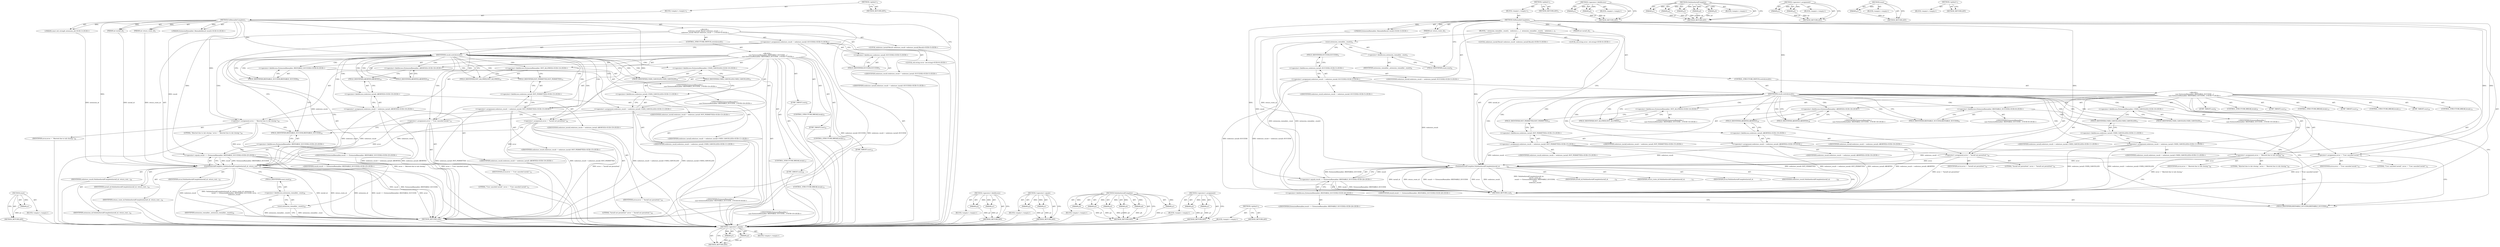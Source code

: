 digraph "&lt;global&gt;" {
vulnerable_132 [label=<(METHOD,&lt;operator&gt;.equals)>];
vulnerable_133 [label=<(PARAM,p1)>];
vulnerable_134 [label=<(PARAM,p2)>];
vulnerable_135 [label=<(BLOCK,&lt;empty&gt;,&lt;empty&gt;)>];
vulnerable_136 [label=<(METHOD_RETURN,ANY)>];
vulnerable_6 [label=<(METHOD,&lt;global&gt;)<SUB>1</SUB>>];
vulnerable_7 [label=<(BLOCK,&lt;empty&gt;,&lt;empty&gt;)<SUB>1</SUB>>];
vulnerable_8 [label=<(METHOD,OnReenableComplete)<SUB>1</SUB>>];
vulnerable_9 [label=<(PARAM,int install_id)<SUB>1</SUB>>];
vulnerable_10 [label=<(PARAM,int return_route_id)<SUB>2</SUB>>];
vulnerable_11 [label="<(PARAM,ExtensionReenabler::ReenableResult result)<SUB>3</SUB>>"];
vulnerable_12 [label=<(BLOCK,{
  extension_reenabler_.reset();
   webstore_i...,{
  extension_reenabler_.reset();
   webstore_i...)<SUB>3</SUB>>];
vulnerable_13 [label=<(reset,extension_reenabler_.reset())<SUB>4</SUB>>];
vulnerable_14 [label=<(&lt;operator&gt;.fieldAccess,extension_reenabler_.reset)<SUB>4</SUB>>];
vulnerable_15 [label=<(IDENTIFIER,extension_reenabler_,extension_reenabler_.reset())<SUB>4</SUB>>];
vulnerable_16 [label=<(FIELD_IDENTIFIER,reset,reset)<SUB>4</SUB>>];
vulnerable_17 [label="<(LOCAL,webstore_install.Result webstore_result: webstore_install.Result)<SUB>5</SUB>>"];
vulnerable_18 [label="<(&lt;operator&gt;.assignment,webstore_result = webstore_install::SUCCESS)<SUB>5</SUB>>"];
vulnerable_19 [label="<(IDENTIFIER,webstore_result,webstore_result = webstore_install::SUCCESS)<SUB>5</SUB>>"];
vulnerable_20 [label="<(&lt;operator&gt;.fieldAccess,webstore_install::SUCCESS)<SUB>5</SUB>>"];
vulnerable_21 [label="<(IDENTIFIER,webstore_install,webstore_result = webstore_install::SUCCESS)<SUB>5</SUB>>"];
vulnerable_22 [label=<(FIELD_IDENTIFIER,SUCCESS,SUCCESS)<SUB>5</SUB>>];
vulnerable_23 [label="<(LOCAL,std.string error: std.string)<SUB>6</SUB>>"];
vulnerable_24 [label=<(CONTROL_STRUCTURE,SWITCH,switch(result))<SUB>7</SUB>>];
vulnerable_25 [label=<(IDENTIFIER,result,switch(result))<SUB>7</SUB>>];
vulnerable_26 [label="<(BLOCK,{
    case ExtensionReenabler::REENABLE_SUCCESS...,{
    case ExtensionReenabler::REENABLE_SUCCESS...)<SUB>7</SUB>>"];
vulnerable_27 [label=<(JUMP_TARGET,case)<SUB>8</SUB>>];
vulnerable_28 [label="<(&lt;operator&gt;.fieldAccess,ExtensionReenabler::REENABLE_SUCCESS)<SUB>8</SUB>>"];
vulnerable_29 [label="<(IDENTIFIER,ExtensionReenabler,{
    case ExtensionReenabler::REENABLE_SUCCESS...)<SUB>8</SUB>>"];
vulnerable_30 [label=<(FIELD_IDENTIFIER,REENABLE_SUCCESS,REENABLE_SUCCESS)<SUB>8</SUB>>];
vulnerable_31 [label=<(CONTROL_STRUCTURE,BREAK,break;)<SUB>9</SUB>>];
vulnerable_32 [label=<(JUMP_TARGET,case)<SUB>10</SUB>>];
vulnerable_33 [label="<(&lt;operator&gt;.fieldAccess,ExtensionReenabler::USER_CANCELED)<SUB>10</SUB>>"];
vulnerable_34 [label="<(IDENTIFIER,ExtensionReenabler,{
    case ExtensionReenabler::REENABLE_SUCCESS...)<SUB>10</SUB>>"];
vulnerable_35 [label=<(FIELD_IDENTIFIER,USER_CANCELED,USER_CANCELED)<SUB>10</SUB>>];
vulnerable_36 [label="<(&lt;operator&gt;.assignment,webstore_result = webstore_install::USER_CANCELLED)<SUB>11</SUB>>"];
vulnerable_37 [label="<(IDENTIFIER,webstore_result,webstore_result = webstore_install::USER_CANCELLED)<SUB>11</SUB>>"];
vulnerable_38 [label="<(&lt;operator&gt;.fieldAccess,webstore_install::USER_CANCELLED)<SUB>11</SUB>>"];
vulnerable_39 [label="<(IDENTIFIER,webstore_install,webstore_result = webstore_install::USER_CANCELLED)<SUB>11</SUB>>"];
vulnerable_40 [label=<(FIELD_IDENTIFIER,USER_CANCELLED,USER_CANCELLED)<SUB>11</SUB>>];
vulnerable_41 [label=<(&lt;operator&gt;.assignment,error = &quot;User canceled install.&quot;)<SUB>12</SUB>>];
vulnerable_42 [label=<(IDENTIFIER,error,error = &quot;User canceled install.&quot;)<SUB>12</SUB>>];
vulnerable_43 [label=<(LITERAL,&quot;User canceled install.&quot;,error = &quot;User canceled install.&quot;)<SUB>12</SUB>>];
vulnerable_44 [label=<(CONTROL_STRUCTURE,BREAK,break;)<SUB>13</SUB>>];
vulnerable_45 [label=<(JUMP_TARGET,case)<SUB>14</SUB>>];
vulnerable_46 [label="<(&lt;operator&gt;.fieldAccess,ExtensionReenabler::NOT_ALLOWED)<SUB>14</SUB>>"];
vulnerable_47 [label="<(IDENTIFIER,ExtensionReenabler,{
    case ExtensionReenabler::REENABLE_SUCCESS...)<SUB>14</SUB>>"];
vulnerable_48 [label=<(FIELD_IDENTIFIER,NOT_ALLOWED,NOT_ALLOWED)<SUB>14</SUB>>];
vulnerable_49 [label="<(&lt;operator&gt;.assignment,webstore_result = webstore_install::NOT_PERMITTED)<SUB>15</SUB>>"];
vulnerable_50 [label="<(IDENTIFIER,webstore_result,webstore_result = webstore_install::NOT_PERMITTED)<SUB>15</SUB>>"];
vulnerable_51 [label="<(&lt;operator&gt;.fieldAccess,webstore_install::NOT_PERMITTED)<SUB>15</SUB>>"];
vulnerable_52 [label="<(IDENTIFIER,webstore_install,webstore_result = webstore_install::NOT_PERMITTED)<SUB>15</SUB>>"];
vulnerable_53 [label=<(FIELD_IDENTIFIER,NOT_PERMITTED,NOT_PERMITTED)<SUB>15</SUB>>];
vulnerable_54 [label=<(&lt;operator&gt;.assignment,error = &quot;Install not permitted.&quot;)<SUB>16</SUB>>];
vulnerable_55 [label=<(IDENTIFIER,error,error = &quot;Install not permitted.&quot;)<SUB>16</SUB>>];
vulnerable_56 [label=<(LITERAL,&quot;Install not permitted.&quot;,error = &quot;Install not permitted.&quot;)<SUB>16</SUB>>];
vulnerable_57 [label=<(CONTROL_STRUCTURE,BREAK,break;)<SUB>17</SUB>>];
vulnerable_58 [label=<(JUMP_TARGET,case)<SUB>18</SUB>>];
vulnerable_59 [label="<(&lt;operator&gt;.fieldAccess,ExtensionReenabler::ABORTED)<SUB>18</SUB>>"];
vulnerable_60 [label="<(IDENTIFIER,ExtensionReenabler,{
    case ExtensionReenabler::REENABLE_SUCCESS...)<SUB>18</SUB>>"];
vulnerable_61 [label=<(FIELD_IDENTIFIER,ABORTED,ABORTED)<SUB>18</SUB>>];
vulnerable_62 [label="<(&lt;operator&gt;.assignment,webstore_result = webstore_install::ABORTED)<SUB>19</SUB>>"];
vulnerable_63 [label="<(IDENTIFIER,webstore_result,webstore_result = webstore_install::ABORTED)<SUB>19</SUB>>"];
vulnerable_64 [label="<(&lt;operator&gt;.fieldAccess,webstore_install::ABORTED)<SUB>19</SUB>>"];
vulnerable_65 [label="<(IDENTIFIER,webstore_install,webstore_result = webstore_install::ABORTED)<SUB>19</SUB>>"];
vulnerable_66 [label=<(FIELD_IDENTIFIER,ABORTED,ABORTED)<SUB>19</SUB>>];
vulnerable_67 [label=<(&lt;operator&gt;.assignment,error = &quot;Aborted due to tab closing.&quot;)<SUB>20</SUB>>];
vulnerable_68 [label=<(IDENTIFIER,error,error = &quot;Aborted due to tab closing.&quot;)<SUB>20</SUB>>];
vulnerable_69 [label=<(LITERAL,&quot;Aborted due to tab closing.&quot;,error = &quot;Aborted due to tab closing.&quot;)<SUB>20</SUB>>];
vulnerable_70 [label=<(CONTROL_STRUCTURE,BREAK,break;)<SUB>21</SUB>>];
vulnerable_71 [label=<(OnInlineInstallComplete,OnInlineInstallComplete(install_id,
           ...)<SUB>24</SUB>>];
vulnerable_72 [label=<(IDENTIFIER,install_id,OnInlineInstallComplete(install_id,
           ...)<SUB>24</SUB>>];
vulnerable_73 [label=<(IDENTIFIER,return_route_id,OnInlineInstallComplete(install_id,
           ...)<SUB>25</SUB>>];
vulnerable_74 [label="<(&lt;operator&gt;.equals,result == ExtensionReenabler::REENABLE_SUCCESS)<SUB>26</SUB>>"];
vulnerable_75 [label="<(IDENTIFIER,result,result == ExtensionReenabler::REENABLE_SUCCESS)<SUB>26</SUB>>"];
vulnerable_76 [label="<(&lt;operator&gt;.fieldAccess,ExtensionReenabler::REENABLE_SUCCESS)<SUB>26</SUB>>"];
vulnerable_77 [label="<(IDENTIFIER,ExtensionReenabler,result == ExtensionReenabler::REENABLE_SUCCESS)<SUB>26</SUB>>"];
vulnerable_78 [label=<(FIELD_IDENTIFIER,REENABLE_SUCCESS,REENABLE_SUCCESS)<SUB>26</SUB>>];
vulnerable_79 [label=<(IDENTIFIER,error,OnInlineInstallComplete(install_id,
           ...)<SUB>27</SUB>>];
vulnerable_80 [label=<(IDENTIFIER,webstore_result,OnInlineInstallComplete(install_id,
           ...)<SUB>28</SUB>>];
vulnerable_81 [label=<(METHOD_RETURN,void)<SUB>1</SUB>>];
vulnerable_83 [label=<(METHOD_RETURN,ANY)<SUB>1</SUB>>];
vulnerable_114 [label=<(METHOD,&lt;operator&gt;.fieldAccess)>];
vulnerable_115 [label=<(PARAM,p1)>];
vulnerable_116 [label=<(PARAM,p2)>];
vulnerable_117 [label=<(BLOCK,&lt;empty&gt;,&lt;empty&gt;)>];
vulnerable_118 [label=<(METHOD_RETURN,ANY)>];
vulnerable_124 [label=<(METHOD,OnInlineInstallComplete)>];
vulnerable_125 [label=<(PARAM,p1)>];
vulnerable_126 [label=<(PARAM,p2)>];
vulnerable_127 [label=<(PARAM,p3)>];
vulnerable_128 [label=<(PARAM,p4)>];
vulnerable_129 [label=<(PARAM,p5)>];
vulnerable_130 [label=<(BLOCK,&lt;empty&gt;,&lt;empty&gt;)>];
vulnerable_131 [label=<(METHOD_RETURN,ANY)>];
vulnerable_119 [label=<(METHOD,&lt;operator&gt;.assignment)>];
vulnerable_120 [label=<(PARAM,p1)>];
vulnerable_121 [label=<(PARAM,p2)>];
vulnerable_122 [label=<(BLOCK,&lt;empty&gt;,&lt;empty&gt;)>];
vulnerable_123 [label=<(METHOD_RETURN,ANY)>];
vulnerable_110 [label=<(METHOD,reset)>];
vulnerable_111 [label=<(PARAM,p1)>];
vulnerable_112 [label=<(BLOCK,&lt;empty&gt;,&lt;empty&gt;)>];
vulnerable_113 [label=<(METHOD_RETURN,ANY)>];
vulnerable_104 [label=<(METHOD,&lt;global&gt;)<SUB>1</SUB>>];
vulnerable_105 [label=<(BLOCK,&lt;empty&gt;,&lt;empty&gt;)>];
vulnerable_106 [label=<(METHOD_RETURN,ANY)>];
fixed_136 [label=<(METHOD,reset)>];
fixed_137 [label=<(PARAM,p1)>];
fixed_138 [label=<(BLOCK,&lt;empty&gt;,&lt;empty&gt;)>];
fixed_139 [label=<(METHOD_RETURN,ANY)>];
fixed_6 [label=<(METHOD,&lt;global&gt;)<SUB>1</SUB>>];
fixed_7 [label=<(BLOCK,&lt;empty&gt;,&lt;empty&gt;)<SUB>1</SUB>>];
fixed_8 [label=<(METHOD,OnReenableComplete)<SUB>1</SUB>>];
fixed_9 [label=<(PARAM,int install_id)<SUB>1</SUB>>];
fixed_10 [label=<(PARAM,int return_route_id)<SUB>2</SUB>>];
fixed_11 [label="<(PARAM,const std::string&amp; extension_id)<SUB>3</SUB>>"];
fixed_12 [label="<(PARAM,ExtensionReenabler::ReenableResult result)<SUB>4</SUB>>"];
fixed_13 [label="<(BLOCK,{
   webstore_install::Result webstore_result =...,{
   webstore_install::Result webstore_result =...)<SUB>4</SUB>>"];
fixed_14 [label="<(LOCAL,webstore_install.Result webstore_result: webstore_install.Result)<SUB>5</SUB>>"];
fixed_15 [label="<(&lt;operator&gt;.assignment,webstore_result = webstore_install::SUCCESS)<SUB>5</SUB>>"];
fixed_16 [label="<(IDENTIFIER,webstore_result,webstore_result = webstore_install::SUCCESS)<SUB>5</SUB>>"];
fixed_17 [label="<(&lt;operator&gt;.fieldAccess,webstore_install::SUCCESS)<SUB>5</SUB>>"];
fixed_18 [label="<(IDENTIFIER,webstore_install,webstore_result = webstore_install::SUCCESS)<SUB>5</SUB>>"];
fixed_19 [label=<(FIELD_IDENTIFIER,SUCCESS,SUCCESS)<SUB>5</SUB>>];
fixed_20 [label="<(LOCAL,std.string error: std.string)<SUB>6</SUB>>"];
fixed_21 [label=<(CONTROL_STRUCTURE,SWITCH,switch(result))<SUB>7</SUB>>];
fixed_22 [label=<(IDENTIFIER,result,switch(result))<SUB>7</SUB>>];
fixed_23 [label="<(BLOCK,{
    case ExtensionReenabler::REENABLE_SUCCESS...,{
    case ExtensionReenabler::REENABLE_SUCCESS...)<SUB>7</SUB>>"];
fixed_24 [label=<(JUMP_TARGET,case)<SUB>8</SUB>>];
fixed_25 [label="<(&lt;operator&gt;.fieldAccess,ExtensionReenabler::REENABLE_SUCCESS)<SUB>8</SUB>>"];
fixed_26 [label="<(IDENTIFIER,ExtensionReenabler,{
    case ExtensionReenabler::REENABLE_SUCCESS...)<SUB>8</SUB>>"];
fixed_27 [label=<(FIELD_IDENTIFIER,REENABLE_SUCCESS,REENABLE_SUCCESS)<SUB>8</SUB>>];
fixed_28 [label=<(CONTROL_STRUCTURE,BREAK,break;)<SUB>9</SUB>>];
fixed_29 [label=<(JUMP_TARGET,case)<SUB>10</SUB>>];
fixed_30 [label="<(&lt;operator&gt;.fieldAccess,ExtensionReenabler::USER_CANCELED)<SUB>10</SUB>>"];
fixed_31 [label="<(IDENTIFIER,ExtensionReenabler,{
    case ExtensionReenabler::REENABLE_SUCCESS...)<SUB>10</SUB>>"];
fixed_32 [label=<(FIELD_IDENTIFIER,USER_CANCELED,USER_CANCELED)<SUB>10</SUB>>];
fixed_33 [label="<(&lt;operator&gt;.assignment,webstore_result = webstore_install::USER_CANCELLED)<SUB>11</SUB>>"];
fixed_34 [label="<(IDENTIFIER,webstore_result,webstore_result = webstore_install::USER_CANCELLED)<SUB>11</SUB>>"];
fixed_35 [label="<(&lt;operator&gt;.fieldAccess,webstore_install::USER_CANCELLED)<SUB>11</SUB>>"];
fixed_36 [label="<(IDENTIFIER,webstore_install,webstore_result = webstore_install::USER_CANCELLED)<SUB>11</SUB>>"];
fixed_37 [label=<(FIELD_IDENTIFIER,USER_CANCELLED,USER_CANCELLED)<SUB>11</SUB>>];
fixed_38 [label=<(&lt;operator&gt;.assignment,error = &quot;User canceled install.&quot;)<SUB>12</SUB>>];
fixed_39 [label=<(IDENTIFIER,error,error = &quot;User canceled install.&quot;)<SUB>12</SUB>>];
fixed_40 [label=<(LITERAL,&quot;User canceled install.&quot;,error = &quot;User canceled install.&quot;)<SUB>12</SUB>>];
fixed_41 [label=<(CONTROL_STRUCTURE,BREAK,break;)<SUB>13</SUB>>];
fixed_42 [label=<(JUMP_TARGET,case)<SUB>14</SUB>>];
fixed_43 [label="<(&lt;operator&gt;.fieldAccess,ExtensionReenabler::NOT_ALLOWED)<SUB>14</SUB>>"];
fixed_44 [label="<(IDENTIFIER,ExtensionReenabler,{
    case ExtensionReenabler::REENABLE_SUCCESS...)<SUB>14</SUB>>"];
fixed_45 [label=<(FIELD_IDENTIFIER,NOT_ALLOWED,NOT_ALLOWED)<SUB>14</SUB>>];
fixed_46 [label="<(&lt;operator&gt;.assignment,webstore_result = webstore_install::NOT_PERMITTED)<SUB>15</SUB>>"];
fixed_47 [label="<(IDENTIFIER,webstore_result,webstore_result = webstore_install::NOT_PERMITTED)<SUB>15</SUB>>"];
fixed_48 [label="<(&lt;operator&gt;.fieldAccess,webstore_install::NOT_PERMITTED)<SUB>15</SUB>>"];
fixed_49 [label="<(IDENTIFIER,webstore_install,webstore_result = webstore_install::NOT_PERMITTED)<SUB>15</SUB>>"];
fixed_50 [label=<(FIELD_IDENTIFIER,NOT_PERMITTED,NOT_PERMITTED)<SUB>15</SUB>>];
fixed_51 [label=<(&lt;operator&gt;.assignment,error = &quot;Install not permitted.&quot;)<SUB>16</SUB>>];
fixed_52 [label=<(IDENTIFIER,error,error = &quot;Install not permitted.&quot;)<SUB>16</SUB>>];
fixed_53 [label=<(LITERAL,&quot;Install not permitted.&quot;,error = &quot;Install not permitted.&quot;)<SUB>16</SUB>>];
fixed_54 [label=<(CONTROL_STRUCTURE,BREAK,break;)<SUB>17</SUB>>];
fixed_55 [label=<(JUMP_TARGET,case)<SUB>18</SUB>>];
fixed_56 [label="<(&lt;operator&gt;.fieldAccess,ExtensionReenabler::ABORTED)<SUB>18</SUB>>"];
fixed_57 [label="<(IDENTIFIER,ExtensionReenabler,{
    case ExtensionReenabler::REENABLE_SUCCESS...)<SUB>18</SUB>>"];
fixed_58 [label=<(FIELD_IDENTIFIER,ABORTED,ABORTED)<SUB>18</SUB>>];
fixed_59 [label="<(&lt;operator&gt;.assignment,webstore_result = webstore_install::ABORTED)<SUB>19</SUB>>"];
fixed_60 [label="<(IDENTIFIER,webstore_result,webstore_result = webstore_install::ABORTED)<SUB>19</SUB>>"];
fixed_61 [label="<(&lt;operator&gt;.fieldAccess,webstore_install::ABORTED)<SUB>19</SUB>>"];
fixed_62 [label="<(IDENTIFIER,webstore_install,webstore_result = webstore_install::ABORTED)<SUB>19</SUB>>"];
fixed_63 [label=<(FIELD_IDENTIFIER,ABORTED,ABORTED)<SUB>19</SUB>>];
fixed_64 [label=<(&lt;operator&gt;.assignment,error = &quot;Aborted due to tab closing.&quot;)<SUB>20</SUB>>];
fixed_65 [label=<(IDENTIFIER,error,error = &quot;Aborted due to tab closing.&quot;)<SUB>20</SUB>>];
fixed_66 [label=<(LITERAL,&quot;Aborted due to tab closing.&quot;,error = &quot;Aborted due to tab closing.&quot;)<SUB>20</SUB>>];
fixed_67 [label=<(CONTROL_STRUCTURE,BREAK,break;)<SUB>21</SUB>>];
fixed_68 [label=<(OnInlineInstallComplete,OnInlineInstallComplete(install_id, return_rout...)<SUB>24</SUB>>];
fixed_69 [label=<(IDENTIFIER,install_id,OnInlineInstallComplete(install_id, return_rout...)<SUB>24</SUB>>];
fixed_70 [label=<(IDENTIFIER,return_route_id,OnInlineInstallComplete(install_id, return_rout...)<SUB>24</SUB>>];
fixed_71 [label=<(IDENTIFIER,extension_id,OnInlineInstallComplete(install_id, return_rout...)<SUB>24</SUB>>];
fixed_72 [label="<(&lt;operator&gt;.equals,result == ExtensionReenabler::REENABLE_SUCCESS)<SUB>25</SUB>>"];
fixed_73 [label="<(IDENTIFIER,result,result == ExtensionReenabler::REENABLE_SUCCESS)<SUB>25</SUB>>"];
fixed_74 [label="<(&lt;operator&gt;.fieldAccess,ExtensionReenabler::REENABLE_SUCCESS)<SUB>25</SUB>>"];
fixed_75 [label="<(IDENTIFIER,ExtensionReenabler,result == ExtensionReenabler::REENABLE_SUCCESS)<SUB>25</SUB>>"];
fixed_76 [label=<(FIELD_IDENTIFIER,REENABLE_SUCCESS,REENABLE_SUCCESS)<SUB>25</SUB>>];
fixed_77 [label=<(IDENTIFIER,error,OnInlineInstallComplete(install_id, return_rout...)<SUB>25</SUB>>];
fixed_78 [label=<(IDENTIFIER,webstore_result,OnInlineInstallComplete(install_id, return_rout...)<SUB>26</SUB>>];
fixed_79 [label=<(reset,extension_reenabler_.reset())<SUB>29</SUB>>];
fixed_80 [label=<(&lt;operator&gt;.fieldAccess,extension_reenabler_.reset)<SUB>29</SUB>>];
fixed_81 [label=<(IDENTIFIER,extension_reenabler_,extension_reenabler_.reset())<SUB>29</SUB>>];
fixed_82 [label=<(FIELD_IDENTIFIER,reset,reset)<SUB>29</SUB>>];
fixed_83 [label=<(METHOD_RETURN,void)<SUB>1</SUB>>];
fixed_85 [label=<(METHOD_RETURN,ANY)<SUB>1</SUB>>];
fixed_117 [label=<(METHOD,&lt;operator&gt;.fieldAccess)>];
fixed_118 [label=<(PARAM,p1)>];
fixed_119 [label=<(PARAM,p2)>];
fixed_120 [label=<(BLOCK,&lt;empty&gt;,&lt;empty&gt;)>];
fixed_121 [label=<(METHOD_RETURN,ANY)>];
fixed_131 [label=<(METHOD,&lt;operator&gt;.equals)>];
fixed_132 [label=<(PARAM,p1)>];
fixed_133 [label=<(PARAM,p2)>];
fixed_134 [label=<(BLOCK,&lt;empty&gt;,&lt;empty&gt;)>];
fixed_135 [label=<(METHOD_RETURN,ANY)>];
fixed_122 [label=<(METHOD,OnInlineInstallComplete)>];
fixed_123 [label=<(PARAM,p1)>];
fixed_124 [label=<(PARAM,p2)>];
fixed_125 [label=<(PARAM,p3)>];
fixed_126 [label=<(PARAM,p4)>];
fixed_127 [label=<(PARAM,p5)>];
fixed_128 [label=<(PARAM,p6)>];
fixed_129 [label=<(BLOCK,&lt;empty&gt;,&lt;empty&gt;)>];
fixed_130 [label=<(METHOD_RETURN,ANY)>];
fixed_112 [label=<(METHOD,&lt;operator&gt;.assignment)>];
fixed_113 [label=<(PARAM,p1)>];
fixed_114 [label=<(PARAM,p2)>];
fixed_115 [label=<(BLOCK,&lt;empty&gt;,&lt;empty&gt;)>];
fixed_116 [label=<(METHOD_RETURN,ANY)>];
fixed_106 [label=<(METHOD,&lt;global&gt;)<SUB>1</SUB>>];
fixed_107 [label=<(BLOCK,&lt;empty&gt;,&lt;empty&gt;)>];
fixed_108 [label=<(METHOD_RETURN,ANY)>];
vulnerable_132 -> vulnerable_133  [key=0, label="AST: "];
vulnerable_132 -> vulnerable_133  [key=1, label="DDG: "];
vulnerable_132 -> vulnerable_135  [key=0, label="AST: "];
vulnerable_132 -> vulnerable_134  [key=0, label="AST: "];
vulnerable_132 -> vulnerable_134  [key=1, label="DDG: "];
vulnerable_132 -> vulnerable_136  [key=0, label="AST: "];
vulnerable_132 -> vulnerable_136  [key=1, label="CFG: "];
vulnerable_133 -> vulnerable_136  [key=0, label="DDG: p1"];
vulnerable_134 -> vulnerable_136  [key=0, label="DDG: p2"];
vulnerable_6 -> vulnerable_7  [key=0, label="AST: "];
vulnerable_6 -> vulnerable_83  [key=0, label="AST: "];
vulnerable_6 -> vulnerable_83  [key=1, label="CFG: "];
vulnerable_7 -> vulnerable_8  [key=0, label="AST: "];
vulnerable_8 -> vulnerable_9  [key=0, label="AST: "];
vulnerable_8 -> vulnerable_9  [key=1, label="DDG: "];
vulnerable_8 -> vulnerable_10  [key=0, label="AST: "];
vulnerable_8 -> vulnerable_10  [key=1, label="DDG: "];
vulnerable_8 -> vulnerable_11  [key=0, label="AST: "];
vulnerable_8 -> vulnerable_11  [key=1, label="DDG: "];
vulnerable_8 -> vulnerable_12  [key=0, label="AST: "];
vulnerable_8 -> vulnerable_81  [key=0, label="AST: "];
vulnerable_8 -> vulnerable_16  [key=0, label="CFG: "];
vulnerable_8 -> vulnerable_25  [key=0, label="DDG: "];
vulnerable_8 -> vulnerable_71  [key=0, label="DDG: "];
vulnerable_8 -> vulnerable_41  [key=0, label="DDG: "];
vulnerable_8 -> vulnerable_54  [key=0, label="DDG: "];
vulnerable_8 -> vulnerable_67  [key=0, label="DDG: "];
vulnerable_8 -> vulnerable_74  [key=0, label="DDG: "];
vulnerable_9 -> vulnerable_71  [key=0, label="DDG: install_id"];
vulnerable_10 -> vulnerable_71  [key=0, label="DDG: return_route_id"];
vulnerable_11 -> vulnerable_74  [key=0, label="DDG: result"];
vulnerable_12 -> vulnerable_13  [key=0, label="AST: "];
vulnerable_12 -> vulnerable_17  [key=0, label="AST: "];
vulnerable_12 -> vulnerable_18  [key=0, label="AST: "];
vulnerable_12 -> vulnerable_23  [key=0, label="AST: "];
vulnerable_12 -> vulnerable_24  [key=0, label="AST: "];
vulnerable_12 -> vulnerable_71  [key=0, label="AST: "];
vulnerable_13 -> vulnerable_14  [key=0, label="AST: "];
vulnerable_13 -> vulnerable_22  [key=0, label="CFG: "];
vulnerable_13 -> vulnerable_81  [key=0, label="DDG: extension_reenabler_.reset"];
vulnerable_13 -> vulnerable_81  [key=1, label="DDG: extension_reenabler_.reset()"];
vulnerable_14 -> vulnerable_15  [key=0, label="AST: "];
vulnerable_14 -> vulnerable_16  [key=0, label="AST: "];
vulnerable_14 -> vulnerable_13  [key=0, label="CFG: "];
vulnerable_16 -> vulnerable_14  [key=0, label="CFG: "];
vulnerable_18 -> vulnerable_19  [key=0, label="AST: "];
vulnerable_18 -> vulnerable_20  [key=0, label="AST: "];
vulnerable_18 -> vulnerable_25  [key=0, label="CFG: "];
vulnerable_18 -> vulnerable_81  [key=0, label="DDG: webstore_install::SUCCESS"];
vulnerable_18 -> vulnerable_81  [key=1, label="DDG: webstore_result = webstore_install::SUCCESS"];
vulnerable_18 -> vulnerable_71  [key=0, label="DDG: webstore_result"];
vulnerable_20 -> vulnerable_21  [key=0, label="AST: "];
vulnerable_20 -> vulnerable_22  [key=0, label="AST: "];
vulnerable_20 -> vulnerable_18  [key=0, label="CFG: "];
vulnerable_22 -> vulnerable_20  [key=0, label="CFG: "];
vulnerable_24 -> vulnerable_25  [key=0, label="AST: "];
vulnerable_24 -> vulnerable_26  [key=0, label="AST: "];
vulnerable_25 -> vulnerable_30  [key=0, label="CFG: "];
vulnerable_25 -> vulnerable_30  [key=1, label="CDG: "];
vulnerable_25 -> vulnerable_35  [key=0, label="CFG: "];
vulnerable_25 -> vulnerable_35  [key=1, label="CDG: "];
vulnerable_25 -> vulnerable_48  [key=0, label="CFG: "];
vulnerable_25 -> vulnerable_48  [key=1, label="CDG: "];
vulnerable_25 -> vulnerable_61  [key=0, label="CFG: "];
vulnerable_25 -> vulnerable_61  [key=1, label="CDG: "];
vulnerable_25 -> vulnerable_78  [key=0, label="CFG: "];
vulnerable_25 -> vulnerable_49  [key=0, label="CDG: "];
vulnerable_25 -> vulnerable_33  [key=0, label="CDG: "];
vulnerable_25 -> vulnerable_64  [key=0, label="CDG: "];
vulnerable_25 -> vulnerable_51  [key=0, label="CDG: "];
vulnerable_25 -> vulnerable_28  [key=0, label="CDG: "];
vulnerable_25 -> vulnerable_66  [key=0, label="CDG: "];
vulnerable_25 -> vulnerable_36  [key=0, label="CDG: "];
vulnerable_25 -> vulnerable_46  [key=0, label="CDG: "];
vulnerable_25 -> vulnerable_53  [key=0, label="CDG: "];
vulnerable_25 -> vulnerable_38  [key=0, label="CDG: "];
vulnerable_25 -> vulnerable_67  [key=0, label="CDG: "];
vulnerable_25 -> vulnerable_41  [key=0, label="CDG: "];
vulnerable_25 -> vulnerable_40  [key=0, label="CDG: "];
vulnerable_25 -> vulnerable_59  [key=0, label="CDG: "];
vulnerable_25 -> vulnerable_54  [key=0, label="CDG: "];
vulnerable_25 -> vulnerable_62  [key=0, label="CDG: "];
vulnerable_26 -> vulnerable_27  [key=0, label="AST: "];
vulnerable_26 -> vulnerable_28  [key=0, label="AST: "];
vulnerable_26 -> vulnerable_31  [key=0, label="AST: "];
vulnerable_26 -> vulnerable_32  [key=0, label="AST: "];
vulnerable_26 -> vulnerable_33  [key=0, label="AST: "];
vulnerable_26 -> vulnerable_36  [key=0, label="AST: "];
vulnerable_26 -> vulnerable_41  [key=0, label="AST: "];
vulnerable_26 -> vulnerable_44  [key=0, label="AST: "];
vulnerable_26 -> vulnerable_45  [key=0, label="AST: "];
vulnerable_26 -> vulnerable_46  [key=0, label="AST: "];
vulnerable_26 -> vulnerable_49  [key=0, label="AST: "];
vulnerable_26 -> vulnerable_54  [key=0, label="AST: "];
vulnerable_26 -> vulnerable_57  [key=0, label="AST: "];
vulnerable_26 -> vulnerable_58  [key=0, label="AST: "];
vulnerable_26 -> vulnerable_59  [key=0, label="AST: "];
vulnerable_26 -> vulnerable_62  [key=0, label="AST: "];
vulnerable_26 -> vulnerable_67  [key=0, label="AST: "];
vulnerable_26 -> vulnerable_70  [key=0, label="AST: "];
vulnerable_28 -> vulnerable_29  [key=0, label="AST: "];
vulnerable_28 -> vulnerable_30  [key=0, label="AST: "];
vulnerable_28 -> vulnerable_78  [key=0, label="CFG: "];
vulnerable_30 -> vulnerable_28  [key=0, label="CFG: "];
vulnerable_33 -> vulnerable_34  [key=0, label="AST: "];
vulnerable_33 -> vulnerable_35  [key=0, label="AST: "];
vulnerable_33 -> vulnerable_40  [key=0, label="CFG: "];
vulnerable_35 -> vulnerable_33  [key=0, label="CFG: "];
vulnerable_36 -> vulnerable_37  [key=0, label="AST: "];
vulnerable_36 -> vulnerable_38  [key=0, label="AST: "];
vulnerable_36 -> vulnerable_41  [key=0, label="CFG: "];
vulnerable_36 -> vulnerable_81  [key=0, label="DDG: webstore_install::USER_CANCELLED"];
vulnerable_36 -> vulnerable_81  [key=1, label="DDG: webstore_result = webstore_install::USER_CANCELLED"];
vulnerable_36 -> vulnerable_71  [key=0, label="DDG: webstore_result"];
vulnerable_38 -> vulnerable_39  [key=0, label="AST: "];
vulnerable_38 -> vulnerable_40  [key=0, label="AST: "];
vulnerable_38 -> vulnerable_36  [key=0, label="CFG: "];
vulnerable_40 -> vulnerable_38  [key=0, label="CFG: "];
vulnerable_41 -> vulnerable_42  [key=0, label="AST: "];
vulnerable_41 -> vulnerable_43  [key=0, label="AST: "];
vulnerable_41 -> vulnerable_78  [key=0, label="CFG: "];
vulnerable_41 -> vulnerable_81  [key=0, label="DDG: error = &quot;User canceled install.&quot;"];
vulnerable_41 -> vulnerable_71  [key=0, label="DDG: error"];
vulnerable_46 -> vulnerable_47  [key=0, label="AST: "];
vulnerable_46 -> vulnerable_48  [key=0, label="AST: "];
vulnerable_46 -> vulnerable_53  [key=0, label="CFG: "];
vulnerable_48 -> vulnerable_46  [key=0, label="CFG: "];
vulnerable_49 -> vulnerable_50  [key=0, label="AST: "];
vulnerable_49 -> vulnerable_51  [key=0, label="AST: "];
vulnerable_49 -> vulnerable_54  [key=0, label="CFG: "];
vulnerable_49 -> vulnerable_81  [key=0, label="DDG: webstore_install::NOT_PERMITTED"];
vulnerable_49 -> vulnerable_81  [key=1, label="DDG: webstore_result = webstore_install::NOT_PERMITTED"];
vulnerable_49 -> vulnerable_71  [key=0, label="DDG: webstore_result"];
vulnerable_51 -> vulnerable_52  [key=0, label="AST: "];
vulnerable_51 -> vulnerable_53  [key=0, label="AST: "];
vulnerable_51 -> vulnerable_49  [key=0, label="CFG: "];
vulnerable_53 -> vulnerable_51  [key=0, label="CFG: "];
vulnerable_54 -> vulnerable_55  [key=0, label="AST: "];
vulnerable_54 -> vulnerable_56  [key=0, label="AST: "];
vulnerable_54 -> vulnerable_78  [key=0, label="CFG: "];
vulnerable_54 -> vulnerable_81  [key=0, label="DDG: error = &quot;Install not permitted.&quot;"];
vulnerable_54 -> vulnerable_71  [key=0, label="DDG: error"];
vulnerable_59 -> vulnerable_60  [key=0, label="AST: "];
vulnerable_59 -> vulnerable_61  [key=0, label="AST: "];
vulnerable_59 -> vulnerable_66  [key=0, label="CFG: "];
vulnerable_61 -> vulnerable_59  [key=0, label="CFG: "];
vulnerable_62 -> vulnerable_63  [key=0, label="AST: "];
vulnerable_62 -> vulnerable_64  [key=0, label="AST: "];
vulnerable_62 -> vulnerable_67  [key=0, label="CFG: "];
vulnerable_62 -> vulnerable_81  [key=0, label="DDG: webstore_install::ABORTED"];
vulnerable_62 -> vulnerable_81  [key=1, label="DDG: webstore_result = webstore_install::ABORTED"];
vulnerable_62 -> vulnerable_71  [key=0, label="DDG: webstore_result"];
vulnerable_64 -> vulnerable_65  [key=0, label="AST: "];
vulnerable_64 -> vulnerable_66  [key=0, label="AST: "];
vulnerable_64 -> vulnerable_62  [key=0, label="CFG: "];
vulnerable_66 -> vulnerable_64  [key=0, label="CFG: "];
vulnerable_67 -> vulnerable_68  [key=0, label="AST: "];
vulnerable_67 -> vulnerable_69  [key=0, label="AST: "];
vulnerable_67 -> vulnerable_78  [key=0, label="CFG: "];
vulnerable_67 -> vulnerable_81  [key=0, label="DDG: error = &quot;Aborted due to tab closing.&quot;"];
vulnerable_67 -> vulnerable_71  [key=0, label="DDG: error"];
vulnerable_71 -> vulnerable_72  [key=0, label="AST: "];
vulnerable_71 -> vulnerable_73  [key=0, label="AST: "];
vulnerable_71 -> vulnerable_74  [key=0, label="AST: "];
vulnerable_71 -> vulnerable_79  [key=0, label="AST: "];
vulnerable_71 -> vulnerable_80  [key=0, label="AST: "];
vulnerable_71 -> vulnerable_81  [key=0, label="CFG: "];
vulnerable_71 -> vulnerable_81  [key=1, label="DDG: install_id"];
vulnerable_71 -> vulnerable_81  [key=2, label="DDG: return_route_id"];
vulnerable_71 -> vulnerable_81  [key=3, label="DDG: result == ExtensionReenabler::REENABLE_SUCCESS"];
vulnerable_71 -> vulnerable_81  [key=4, label="DDG: error"];
vulnerable_71 -> vulnerable_81  [key=5, label="DDG: webstore_result"];
vulnerable_71 -> vulnerable_81  [key=6, label="DDG: OnInlineInstallComplete(install_id,
                          return_route_id,
                          result == ExtensionReenabler::REENABLE_SUCCESS,
                          error,
                           webstore_result)"];
vulnerable_74 -> vulnerable_75  [key=0, label="AST: "];
vulnerable_74 -> vulnerable_76  [key=0, label="AST: "];
vulnerable_74 -> vulnerable_71  [key=0, label="CFG: "];
vulnerable_74 -> vulnerable_71  [key=1, label="DDG: result"];
vulnerable_74 -> vulnerable_71  [key=2, label="DDG: ExtensionReenabler::REENABLE_SUCCESS"];
vulnerable_74 -> vulnerable_81  [key=0, label="DDG: result"];
vulnerable_74 -> vulnerable_81  [key=1, label="DDG: ExtensionReenabler::REENABLE_SUCCESS"];
vulnerable_76 -> vulnerable_77  [key=0, label="AST: "];
vulnerable_76 -> vulnerable_78  [key=0, label="AST: "];
vulnerable_76 -> vulnerable_74  [key=0, label="CFG: "];
vulnerable_78 -> vulnerable_76  [key=0, label="CFG: "];
vulnerable_114 -> vulnerable_115  [key=0, label="AST: "];
vulnerable_114 -> vulnerable_115  [key=1, label="DDG: "];
vulnerable_114 -> vulnerable_117  [key=0, label="AST: "];
vulnerable_114 -> vulnerable_116  [key=0, label="AST: "];
vulnerable_114 -> vulnerable_116  [key=1, label="DDG: "];
vulnerable_114 -> vulnerable_118  [key=0, label="AST: "];
vulnerable_114 -> vulnerable_118  [key=1, label="CFG: "];
vulnerable_115 -> vulnerable_118  [key=0, label="DDG: p1"];
vulnerable_116 -> vulnerable_118  [key=0, label="DDG: p2"];
vulnerable_124 -> vulnerable_125  [key=0, label="AST: "];
vulnerable_124 -> vulnerable_125  [key=1, label="DDG: "];
vulnerable_124 -> vulnerable_130  [key=0, label="AST: "];
vulnerable_124 -> vulnerable_126  [key=0, label="AST: "];
vulnerable_124 -> vulnerable_126  [key=1, label="DDG: "];
vulnerable_124 -> vulnerable_131  [key=0, label="AST: "];
vulnerable_124 -> vulnerable_131  [key=1, label="CFG: "];
vulnerable_124 -> vulnerable_127  [key=0, label="AST: "];
vulnerable_124 -> vulnerable_127  [key=1, label="DDG: "];
vulnerable_124 -> vulnerable_128  [key=0, label="AST: "];
vulnerable_124 -> vulnerable_128  [key=1, label="DDG: "];
vulnerable_124 -> vulnerable_129  [key=0, label="AST: "];
vulnerable_124 -> vulnerable_129  [key=1, label="DDG: "];
vulnerable_125 -> vulnerable_131  [key=0, label="DDG: p1"];
vulnerable_126 -> vulnerable_131  [key=0, label="DDG: p2"];
vulnerable_127 -> vulnerable_131  [key=0, label="DDG: p3"];
vulnerable_128 -> vulnerable_131  [key=0, label="DDG: p4"];
vulnerable_129 -> vulnerable_131  [key=0, label="DDG: p5"];
vulnerable_119 -> vulnerable_120  [key=0, label="AST: "];
vulnerable_119 -> vulnerable_120  [key=1, label="DDG: "];
vulnerable_119 -> vulnerable_122  [key=0, label="AST: "];
vulnerable_119 -> vulnerable_121  [key=0, label="AST: "];
vulnerable_119 -> vulnerable_121  [key=1, label="DDG: "];
vulnerable_119 -> vulnerable_123  [key=0, label="AST: "];
vulnerable_119 -> vulnerable_123  [key=1, label="CFG: "];
vulnerable_120 -> vulnerable_123  [key=0, label="DDG: p1"];
vulnerable_121 -> vulnerable_123  [key=0, label="DDG: p2"];
vulnerable_110 -> vulnerable_111  [key=0, label="AST: "];
vulnerable_110 -> vulnerable_111  [key=1, label="DDG: "];
vulnerable_110 -> vulnerable_112  [key=0, label="AST: "];
vulnerable_110 -> vulnerable_113  [key=0, label="AST: "];
vulnerable_110 -> vulnerable_113  [key=1, label="CFG: "];
vulnerable_111 -> vulnerable_113  [key=0, label="DDG: p1"];
vulnerable_104 -> vulnerable_105  [key=0, label="AST: "];
vulnerable_104 -> vulnerable_106  [key=0, label="AST: "];
vulnerable_104 -> vulnerable_106  [key=1, label="CFG: "];
fixed_136 -> fixed_137  [key=0, label="AST: "];
fixed_136 -> fixed_137  [key=1, label="DDG: "];
fixed_136 -> fixed_138  [key=0, label="AST: "];
fixed_136 -> fixed_139  [key=0, label="AST: "];
fixed_136 -> fixed_139  [key=1, label="CFG: "];
fixed_137 -> fixed_139  [key=0, label="DDG: p1"];
fixed_138 -> vulnerable_132  [key=0];
fixed_139 -> vulnerable_132  [key=0];
fixed_6 -> fixed_7  [key=0, label="AST: "];
fixed_6 -> fixed_85  [key=0, label="AST: "];
fixed_6 -> fixed_85  [key=1, label="CFG: "];
fixed_7 -> fixed_8  [key=0, label="AST: "];
fixed_8 -> fixed_9  [key=0, label="AST: "];
fixed_8 -> fixed_9  [key=1, label="DDG: "];
fixed_8 -> fixed_10  [key=0, label="AST: "];
fixed_8 -> fixed_10  [key=1, label="DDG: "];
fixed_8 -> fixed_11  [key=0, label="AST: "];
fixed_8 -> fixed_11  [key=1, label="DDG: "];
fixed_8 -> fixed_12  [key=0, label="AST: "];
fixed_8 -> fixed_12  [key=1, label="DDG: "];
fixed_8 -> fixed_13  [key=0, label="AST: "];
fixed_8 -> fixed_83  [key=0, label="AST: "];
fixed_8 -> fixed_19  [key=0, label="CFG: "];
fixed_8 -> fixed_22  [key=0, label="DDG: "];
fixed_8 -> fixed_68  [key=0, label="DDG: "];
fixed_8 -> fixed_38  [key=0, label="DDG: "];
fixed_8 -> fixed_51  [key=0, label="DDG: "];
fixed_8 -> fixed_64  [key=0, label="DDG: "];
fixed_8 -> fixed_72  [key=0, label="DDG: "];
fixed_9 -> fixed_68  [key=0, label="DDG: install_id"];
fixed_10 -> fixed_68  [key=0, label="DDG: return_route_id"];
fixed_11 -> fixed_68  [key=0, label="DDG: extension_id"];
fixed_12 -> fixed_72  [key=0, label="DDG: result"];
fixed_13 -> fixed_14  [key=0, label="AST: "];
fixed_13 -> fixed_15  [key=0, label="AST: "];
fixed_13 -> fixed_20  [key=0, label="AST: "];
fixed_13 -> fixed_21  [key=0, label="AST: "];
fixed_13 -> fixed_68  [key=0, label="AST: "];
fixed_13 -> fixed_79  [key=0, label="AST: "];
fixed_14 -> vulnerable_132  [key=0];
fixed_15 -> fixed_16  [key=0, label="AST: "];
fixed_15 -> fixed_17  [key=0, label="AST: "];
fixed_15 -> fixed_22  [key=0, label="CFG: "];
fixed_15 -> fixed_83  [key=0, label="DDG: webstore_install::SUCCESS"];
fixed_15 -> fixed_83  [key=1, label="DDG: webstore_result = webstore_install::SUCCESS"];
fixed_15 -> fixed_68  [key=0, label="DDG: webstore_result"];
fixed_16 -> vulnerable_132  [key=0];
fixed_17 -> fixed_18  [key=0, label="AST: "];
fixed_17 -> fixed_19  [key=0, label="AST: "];
fixed_17 -> fixed_15  [key=0, label="CFG: "];
fixed_18 -> vulnerable_132  [key=0];
fixed_19 -> fixed_17  [key=0, label="CFG: "];
fixed_20 -> vulnerable_132  [key=0];
fixed_21 -> fixed_22  [key=0, label="AST: "];
fixed_21 -> fixed_23  [key=0, label="AST: "];
fixed_22 -> fixed_27  [key=0, label="CFG: "];
fixed_22 -> fixed_27  [key=1, label="CDG: "];
fixed_22 -> fixed_32  [key=0, label="CFG: "];
fixed_22 -> fixed_32  [key=1, label="CDG: "];
fixed_22 -> fixed_45  [key=0, label="CFG: "];
fixed_22 -> fixed_45  [key=1, label="CDG: "];
fixed_22 -> fixed_58  [key=0, label="CFG: "];
fixed_22 -> fixed_58  [key=1, label="CDG: "];
fixed_22 -> fixed_76  [key=0, label="CFG: "];
fixed_22 -> fixed_30  [key=0, label="CDG: "];
fixed_22 -> fixed_48  [key=0, label="CDG: "];
fixed_22 -> fixed_33  [key=0, label="CDG: "];
fixed_22 -> fixed_61  [key=0, label="CDG: "];
fixed_22 -> fixed_64  [key=0, label="CDG: "];
fixed_22 -> fixed_51  [key=0, label="CDG: "];
fixed_22 -> fixed_37  [key=0, label="CDG: "];
fixed_22 -> fixed_46  [key=0, label="CDG: "];
fixed_22 -> fixed_38  [key=0, label="CDG: "];
fixed_22 -> fixed_25  [key=0, label="CDG: "];
fixed_22 -> fixed_56  [key=0, label="CDG: "];
fixed_22 -> fixed_63  [key=0, label="CDG: "];
fixed_22 -> fixed_50  [key=0, label="CDG: "];
fixed_22 -> fixed_59  [key=0, label="CDG: "];
fixed_22 -> fixed_35  [key=0, label="CDG: "];
fixed_22 -> fixed_43  [key=0, label="CDG: "];
fixed_23 -> fixed_24  [key=0, label="AST: "];
fixed_23 -> fixed_25  [key=0, label="AST: "];
fixed_23 -> fixed_28  [key=0, label="AST: "];
fixed_23 -> fixed_29  [key=0, label="AST: "];
fixed_23 -> fixed_30  [key=0, label="AST: "];
fixed_23 -> fixed_33  [key=0, label="AST: "];
fixed_23 -> fixed_38  [key=0, label="AST: "];
fixed_23 -> fixed_41  [key=0, label="AST: "];
fixed_23 -> fixed_42  [key=0, label="AST: "];
fixed_23 -> fixed_43  [key=0, label="AST: "];
fixed_23 -> fixed_46  [key=0, label="AST: "];
fixed_23 -> fixed_51  [key=0, label="AST: "];
fixed_23 -> fixed_54  [key=0, label="AST: "];
fixed_23 -> fixed_55  [key=0, label="AST: "];
fixed_23 -> fixed_56  [key=0, label="AST: "];
fixed_23 -> fixed_59  [key=0, label="AST: "];
fixed_23 -> fixed_64  [key=0, label="AST: "];
fixed_23 -> fixed_67  [key=0, label="AST: "];
fixed_24 -> vulnerable_132  [key=0];
fixed_25 -> fixed_26  [key=0, label="AST: "];
fixed_25 -> fixed_27  [key=0, label="AST: "];
fixed_25 -> fixed_76  [key=0, label="CFG: "];
fixed_26 -> vulnerable_132  [key=0];
fixed_27 -> fixed_25  [key=0, label="CFG: "];
fixed_28 -> vulnerable_132  [key=0];
fixed_29 -> vulnerable_132  [key=0];
fixed_30 -> fixed_31  [key=0, label="AST: "];
fixed_30 -> fixed_32  [key=0, label="AST: "];
fixed_30 -> fixed_37  [key=0, label="CFG: "];
fixed_31 -> vulnerable_132  [key=0];
fixed_32 -> fixed_30  [key=0, label="CFG: "];
fixed_33 -> fixed_34  [key=0, label="AST: "];
fixed_33 -> fixed_35  [key=0, label="AST: "];
fixed_33 -> fixed_38  [key=0, label="CFG: "];
fixed_33 -> fixed_83  [key=0, label="DDG: webstore_install::USER_CANCELLED"];
fixed_33 -> fixed_83  [key=1, label="DDG: webstore_result = webstore_install::USER_CANCELLED"];
fixed_33 -> fixed_68  [key=0, label="DDG: webstore_result"];
fixed_34 -> vulnerable_132  [key=0];
fixed_35 -> fixed_36  [key=0, label="AST: "];
fixed_35 -> fixed_37  [key=0, label="AST: "];
fixed_35 -> fixed_33  [key=0, label="CFG: "];
fixed_36 -> vulnerable_132  [key=0];
fixed_37 -> fixed_35  [key=0, label="CFG: "];
fixed_38 -> fixed_39  [key=0, label="AST: "];
fixed_38 -> fixed_40  [key=0, label="AST: "];
fixed_38 -> fixed_76  [key=0, label="CFG: "];
fixed_38 -> fixed_83  [key=0, label="DDG: error = &quot;User canceled install.&quot;"];
fixed_38 -> fixed_68  [key=0, label="DDG: error"];
fixed_39 -> vulnerable_132  [key=0];
fixed_40 -> vulnerable_132  [key=0];
fixed_41 -> vulnerable_132  [key=0];
fixed_42 -> vulnerable_132  [key=0];
fixed_43 -> fixed_44  [key=0, label="AST: "];
fixed_43 -> fixed_45  [key=0, label="AST: "];
fixed_43 -> fixed_50  [key=0, label="CFG: "];
fixed_44 -> vulnerable_132  [key=0];
fixed_45 -> fixed_43  [key=0, label="CFG: "];
fixed_46 -> fixed_47  [key=0, label="AST: "];
fixed_46 -> fixed_48  [key=0, label="AST: "];
fixed_46 -> fixed_51  [key=0, label="CFG: "];
fixed_46 -> fixed_83  [key=0, label="DDG: webstore_install::NOT_PERMITTED"];
fixed_46 -> fixed_83  [key=1, label="DDG: webstore_result = webstore_install::NOT_PERMITTED"];
fixed_46 -> fixed_68  [key=0, label="DDG: webstore_result"];
fixed_47 -> vulnerable_132  [key=0];
fixed_48 -> fixed_49  [key=0, label="AST: "];
fixed_48 -> fixed_50  [key=0, label="AST: "];
fixed_48 -> fixed_46  [key=0, label="CFG: "];
fixed_49 -> vulnerable_132  [key=0];
fixed_50 -> fixed_48  [key=0, label="CFG: "];
fixed_51 -> fixed_52  [key=0, label="AST: "];
fixed_51 -> fixed_53  [key=0, label="AST: "];
fixed_51 -> fixed_76  [key=0, label="CFG: "];
fixed_51 -> fixed_83  [key=0, label="DDG: error = &quot;Install not permitted.&quot;"];
fixed_51 -> fixed_68  [key=0, label="DDG: error"];
fixed_52 -> vulnerable_132  [key=0];
fixed_53 -> vulnerable_132  [key=0];
fixed_54 -> vulnerable_132  [key=0];
fixed_55 -> vulnerable_132  [key=0];
fixed_56 -> fixed_57  [key=0, label="AST: "];
fixed_56 -> fixed_58  [key=0, label="AST: "];
fixed_56 -> fixed_63  [key=0, label="CFG: "];
fixed_57 -> vulnerable_132  [key=0];
fixed_58 -> fixed_56  [key=0, label="CFG: "];
fixed_59 -> fixed_60  [key=0, label="AST: "];
fixed_59 -> fixed_61  [key=0, label="AST: "];
fixed_59 -> fixed_64  [key=0, label="CFG: "];
fixed_59 -> fixed_83  [key=0, label="DDG: webstore_install::ABORTED"];
fixed_59 -> fixed_83  [key=1, label="DDG: webstore_result = webstore_install::ABORTED"];
fixed_59 -> fixed_68  [key=0, label="DDG: webstore_result"];
fixed_60 -> vulnerable_132  [key=0];
fixed_61 -> fixed_62  [key=0, label="AST: "];
fixed_61 -> fixed_63  [key=0, label="AST: "];
fixed_61 -> fixed_59  [key=0, label="CFG: "];
fixed_62 -> vulnerable_132  [key=0];
fixed_63 -> fixed_61  [key=0, label="CFG: "];
fixed_64 -> fixed_65  [key=0, label="AST: "];
fixed_64 -> fixed_66  [key=0, label="AST: "];
fixed_64 -> fixed_76  [key=0, label="CFG: "];
fixed_64 -> fixed_83  [key=0, label="DDG: error = &quot;Aborted due to tab closing.&quot;"];
fixed_64 -> fixed_68  [key=0, label="DDG: error"];
fixed_65 -> vulnerable_132  [key=0];
fixed_66 -> vulnerable_132  [key=0];
fixed_67 -> vulnerable_132  [key=0];
fixed_68 -> fixed_69  [key=0, label="AST: "];
fixed_68 -> fixed_70  [key=0, label="AST: "];
fixed_68 -> fixed_71  [key=0, label="AST: "];
fixed_68 -> fixed_72  [key=0, label="AST: "];
fixed_68 -> fixed_77  [key=0, label="AST: "];
fixed_68 -> fixed_78  [key=0, label="AST: "];
fixed_68 -> fixed_82  [key=0, label="CFG: "];
fixed_68 -> fixed_83  [key=0, label="DDG: install_id"];
fixed_68 -> fixed_83  [key=1, label="DDG: return_route_id"];
fixed_68 -> fixed_83  [key=2, label="DDG: extension_id"];
fixed_68 -> fixed_83  [key=3, label="DDG: result == ExtensionReenabler::REENABLE_SUCCESS"];
fixed_68 -> fixed_83  [key=4, label="DDG: error"];
fixed_68 -> fixed_83  [key=5, label="DDG: webstore_result"];
fixed_68 -> fixed_83  [key=6, label="DDG: OnInlineInstallComplete(install_id, return_route_id, extension_id,
                          result == ExtensionReenabler::REENABLE_SUCCESS, error,
                           webstore_result)"];
fixed_69 -> vulnerable_132  [key=0];
fixed_70 -> vulnerable_132  [key=0];
fixed_71 -> vulnerable_132  [key=0];
fixed_72 -> fixed_73  [key=0, label="AST: "];
fixed_72 -> fixed_74  [key=0, label="AST: "];
fixed_72 -> fixed_68  [key=0, label="CFG: "];
fixed_72 -> fixed_68  [key=1, label="DDG: result"];
fixed_72 -> fixed_68  [key=2, label="DDG: ExtensionReenabler::REENABLE_SUCCESS"];
fixed_72 -> fixed_83  [key=0, label="DDG: result"];
fixed_72 -> fixed_83  [key=1, label="DDG: ExtensionReenabler::REENABLE_SUCCESS"];
fixed_73 -> vulnerable_132  [key=0];
fixed_74 -> fixed_75  [key=0, label="AST: "];
fixed_74 -> fixed_76  [key=0, label="AST: "];
fixed_74 -> fixed_72  [key=0, label="CFG: "];
fixed_75 -> vulnerable_132  [key=0];
fixed_76 -> fixed_74  [key=0, label="CFG: "];
fixed_77 -> vulnerable_132  [key=0];
fixed_78 -> vulnerable_132  [key=0];
fixed_79 -> fixed_80  [key=0, label="AST: "];
fixed_79 -> fixed_83  [key=0, label="CFG: "];
fixed_79 -> fixed_83  [key=1, label="DDG: extension_reenabler_.reset"];
fixed_79 -> fixed_83  [key=2, label="DDG: extension_reenabler_.reset()"];
fixed_80 -> fixed_81  [key=0, label="AST: "];
fixed_80 -> fixed_82  [key=0, label="AST: "];
fixed_80 -> fixed_79  [key=0, label="CFG: "];
fixed_81 -> vulnerable_132  [key=0];
fixed_82 -> fixed_80  [key=0, label="CFG: "];
fixed_83 -> vulnerable_132  [key=0];
fixed_85 -> vulnerable_132  [key=0];
fixed_117 -> fixed_118  [key=0, label="AST: "];
fixed_117 -> fixed_118  [key=1, label="DDG: "];
fixed_117 -> fixed_120  [key=0, label="AST: "];
fixed_117 -> fixed_119  [key=0, label="AST: "];
fixed_117 -> fixed_119  [key=1, label="DDG: "];
fixed_117 -> fixed_121  [key=0, label="AST: "];
fixed_117 -> fixed_121  [key=1, label="CFG: "];
fixed_118 -> fixed_121  [key=0, label="DDG: p1"];
fixed_119 -> fixed_121  [key=0, label="DDG: p2"];
fixed_120 -> vulnerable_132  [key=0];
fixed_121 -> vulnerable_132  [key=0];
fixed_131 -> fixed_132  [key=0, label="AST: "];
fixed_131 -> fixed_132  [key=1, label="DDG: "];
fixed_131 -> fixed_134  [key=0, label="AST: "];
fixed_131 -> fixed_133  [key=0, label="AST: "];
fixed_131 -> fixed_133  [key=1, label="DDG: "];
fixed_131 -> fixed_135  [key=0, label="AST: "];
fixed_131 -> fixed_135  [key=1, label="CFG: "];
fixed_132 -> fixed_135  [key=0, label="DDG: p1"];
fixed_133 -> fixed_135  [key=0, label="DDG: p2"];
fixed_134 -> vulnerable_132  [key=0];
fixed_135 -> vulnerable_132  [key=0];
fixed_122 -> fixed_123  [key=0, label="AST: "];
fixed_122 -> fixed_123  [key=1, label="DDG: "];
fixed_122 -> fixed_129  [key=0, label="AST: "];
fixed_122 -> fixed_124  [key=0, label="AST: "];
fixed_122 -> fixed_124  [key=1, label="DDG: "];
fixed_122 -> fixed_130  [key=0, label="AST: "];
fixed_122 -> fixed_130  [key=1, label="CFG: "];
fixed_122 -> fixed_125  [key=0, label="AST: "];
fixed_122 -> fixed_125  [key=1, label="DDG: "];
fixed_122 -> fixed_126  [key=0, label="AST: "];
fixed_122 -> fixed_126  [key=1, label="DDG: "];
fixed_122 -> fixed_127  [key=0, label="AST: "];
fixed_122 -> fixed_127  [key=1, label="DDG: "];
fixed_122 -> fixed_128  [key=0, label="AST: "];
fixed_122 -> fixed_128  [key=1, label="DDG: "];
fixed_123 -> fixed_130  [key=0, label="DDG: p1"];
fixed_124 -> fixed_130  [key=0, label="DDG: p2"];
fixed_125 -> fixed_130  [key=0, label="DDG: p3"];
fixed_126 -> fixed_130  [key=0, label="DDG: p4"];
fixed_127 -> fixed_130  [key=0, label="DDG: p5"];
fixed_128 -> fixed_130  [key=0, label="DDG: p6"];
fixed_129 -> vulnerable_132  [key=0];
fixed_130 -> vulnerable_132  [key=0];
fixed_112 -> fixed_113  [key=0, label="AST: "];
fixed_112 -> fixed_113  [key=1, label="DDG: "];
fixed_112 -> fixed_115  [key=0, label="AST: "];
fixed_112 -> fixed_114  [key=0, label="AST: "];
fixed_112 -> fixed_114  [key=1, label="DDG: "];
fixed_112 -> fixed_116  [key=0, label="AST: "];
fixed_112 -> fixed_116  [key=1, label="CFG: "];
fixed_113 -> fixed_116  [key=0, label="DDG: p1"];
fixed_114 -> fixed_116  [key=0, label="DDG: p2"];
fixed_115 -> vulnerable_132  [key=0];
fixed_116 -> vulnerable_132  [key=0];
fixed_106 -> fixed_107  [key=0, label="AST: "];
fixed_106 -> fixed_108  [key=0, label="AST: "];
fixed_106 -> fixed_108  [key=1, label="CFG: "];
fixed_107 -> vulnerable_132  [key=0];
fixed_108 -> vulnerable_132  [key=0];
}
